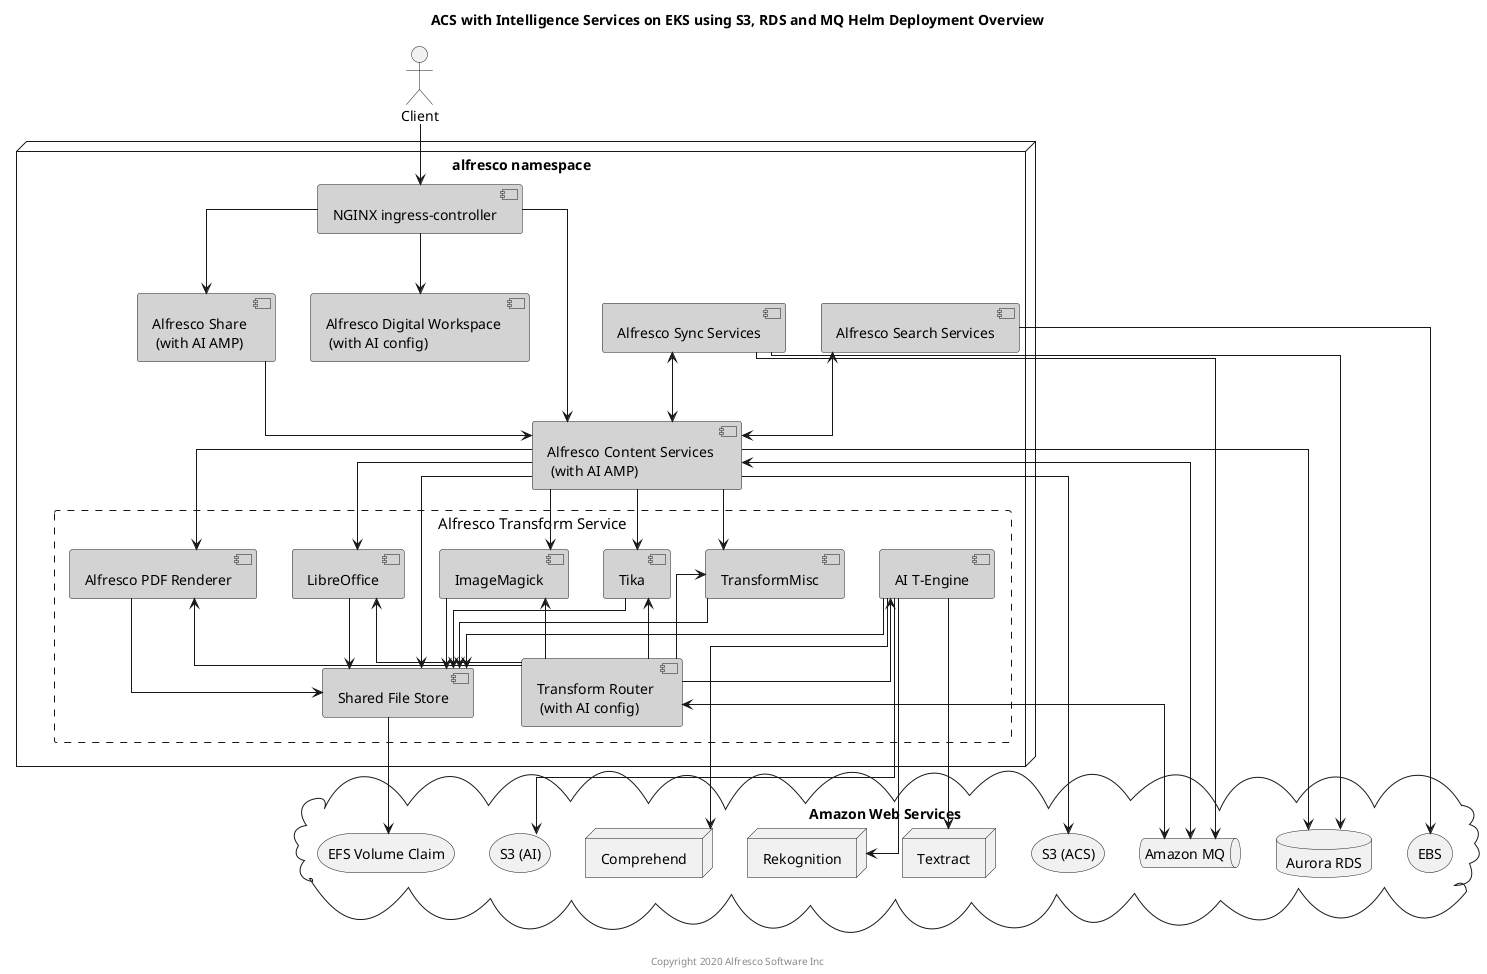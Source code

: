 @startuml

Title: ACS with Intelligence Services on EKS using S3, RDS and MQ Helm Deployment Overview

skinparam componentStyle uml2
skinparam linetype ortho
skinparam rectangle {
    BorderStyle dashed
    FontSize 15
    FontStyle none
}

actor Client

node "alfresco namespace" {
    component "NGINX ingress-controller" as nginx #lightgrey
    component "Alfresco Digital Workspace \n (with AI config)" as adw #lightgrey
    component "Alfresco Content Services \n (with AI AMP)" as acs #lightgrey
    component "Alfresco Search Services" as ass #lightgrey
    component "Alfresco Sync Services" as sync #lightgrey
    component "Alfresco Share \n (with AI AMP)" as share #lightgrey
    rectangle "Alfresco Transform Service" {
        component "Transform Router \n (with AI config)" as tr #lightgrey
        component "Shared File Store" as sfs #lightgrey
        component "Alfresco PDF Renderer" as pdfr #lightgrey
        component "LibreOffice" as libr #lightgrey
        component "ImageMagick" as img #lightgrey
        component "Tika" as tika #lightgrey
        component "TransformMisc" as misc #lightgrey
        component "AI T-Engine" as aiEngine #lightgrey
    }
}

cloud "Amazon Web Services" {
    storage "S3 (ACS)" as s3acs
    storage "S3 (AI)" as s3ai
    database "Aurora RDS" as db
    storage "EBS" as ebs
    storage "EFS Volume Claim" as vc
    queue "Amazon MQ" as mq
    node "Comprehend" as comp
    node "Rekognition" as rek
    node "Textract" as tex
}

Client --> nginx

nginx --> acs
nginx --> share
nginx --> adw

ass --> ebs
sfs --> vc
acs --> s3acs

ass <--> acs
acs --> db
acs --> pdfr
acs --> libr
acs --> img
acs --> tika
acs --> misc
acs --> sfs
acs <--> mq
tr -up-> pdfr
tr -up-> libr
tr -up-> img
tr -up-> tika
tr -up-> misc
tr -up-> aiEngine
tr <--> mq
pdfr --> sfs
libr --> sfs
img --> sfs
tika --> sfs
misc --> sfs
share --> acs

sync <--> acs
sync --> db
sync --> mq

aiEngine --> sfs
aiEngine --> s3ai
aiEngine --> comp
aiEngine --> rek
aiEngine --> tex

center footer Copyright 2020 Alfresco Software Inc

@enduml
